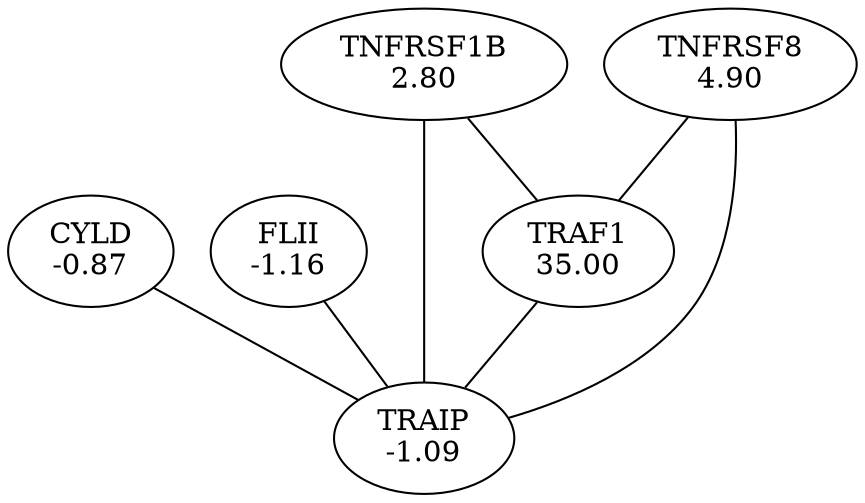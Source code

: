 digraph G {
overlap = scale ;
6093 [label = "TRAIP\n-1.09" ] ; 
11852 [label = "CYLD\n-0.87" ] ; 
13916 [label = "FLII\n-1.16" ] ; 
14639 [label = "TNFRSF1B\n2.80" ] ; 
10153 [label = "TRAF1\n35.00" ] ; 
6731 [label = "TNFRSF8\n4.90" ] ; 
14639 -> 6093 [arrowhead = "none" ]
13916 -> 6093 [arrowhead = "none" ]
10153 -> 6093 [arrowhead = "none" ]
6731 -> 6093 [arrowhead = "none" ]
11852 -> 6093 [arrowhead = "none" ]
14639 -> 10153 [arrowhead = "none" ]
6731 -> 10153 [arrowhead = "none" ]
}
